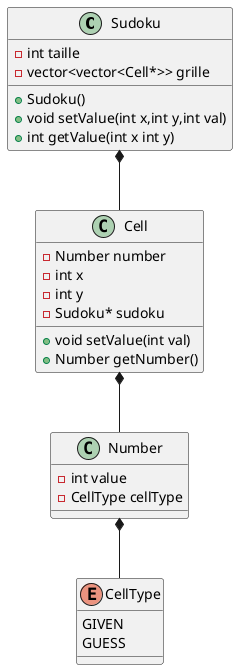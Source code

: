 @startuml
Class Sudoku{
- int taille 
- vector<vector<Cell*>> grille  
+ Sudoku()
+ void setValue(int x,int y,int val)
+ int getValue(int x int y)
}
Class Cell{
- Number number
- int x
- int y
- Sudoku* sudoku
+ void setValue(int val)
+ Number getNumber()
}
Class Number{
- int value
- CellType cellType
}
Enum CellType{
GIVEN
GUESS
}

Sudoku *-- Cell
Cell *-- Number
Number *-- CellType
@enduml
